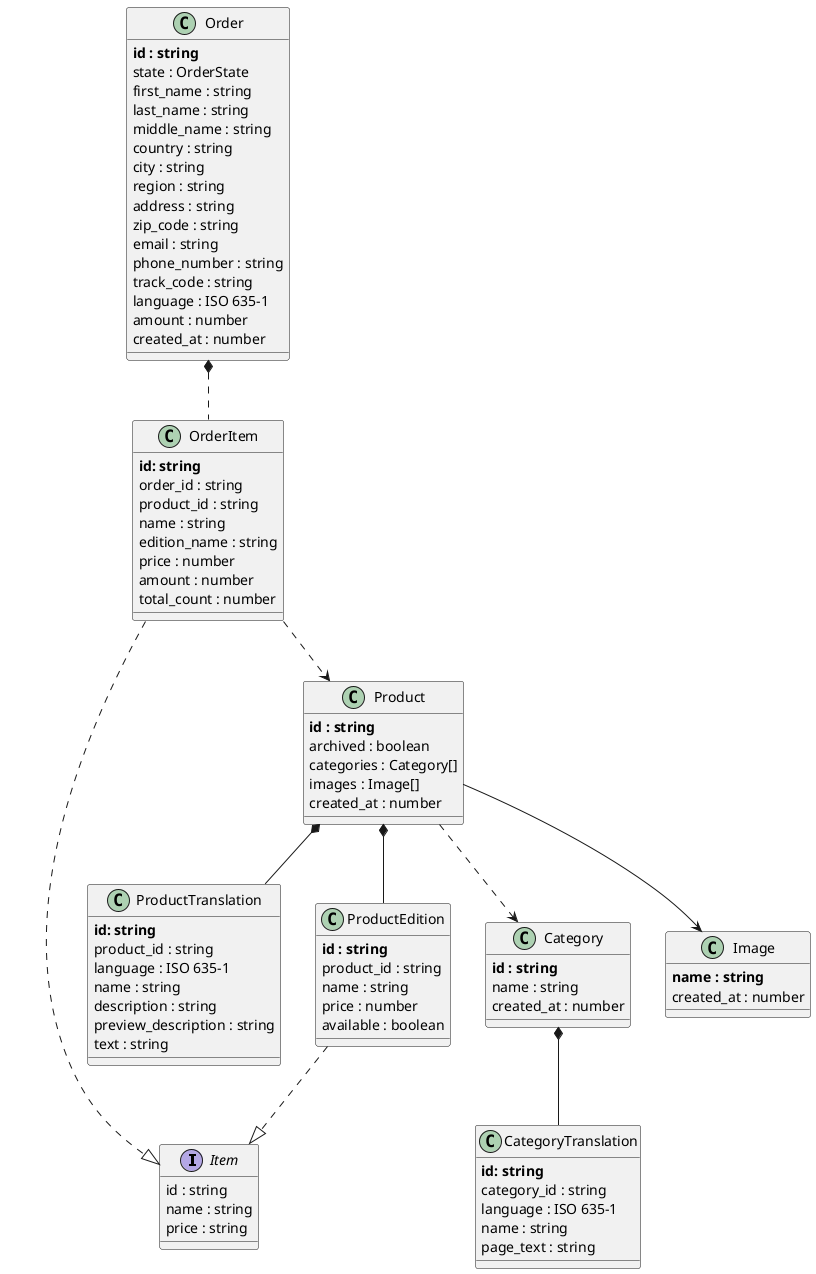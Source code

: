 @startuml models

interface Item {
  id : string
  name : string
  price : string
}

class Product {
  <b>id : string
  archived : boolean
  categories : Category[]
  images : Image[]
  created_at : number
}
Product *-- ProductTranslation
Product *-- ProductEdition
Product ..> Category
Product --> Image

class ProductTranslation {
  <b>id: string
  product_id : string
  language : ISO 635-1
  name : string
  description : string
  preview_description : string
  text : string
}

class ProductEdition {
  <b>id : string
  product_id : string
  name : string
  price : number
  available : boolean
}
ProductEdition ..|> Item

class Image {
  <b>name : string
  created_at : number
}

class Category {
  <b>id : string
  name : string
  created_at : number
}

Category *-- CategoryTranslation

class CategoryTranslation {
  <b>id: string
  category_id : string
  language : ISO 635-1
  name : string
  page_text : string
}

class Order {
  <b>id : string
  state : OrderState
  first_name : string
  last_name : string
  middle_name : string
  country : string
  city : string
  region : string
  address : string
  zip_code : string
  email : string
  phone_number : string
  track_code : string
  language : ISO 635-1
  amount : number
  created_at : number
}
Order *.. OrderItem

class OrderItem {
  <b>id: string
  order_id : string
  product_id : string
  name : string
  edition_name : string
  price : number
  amount : number
  total_count : number
}
OrderItem ..|> Item
OrderItem ..> Product

@enduml
